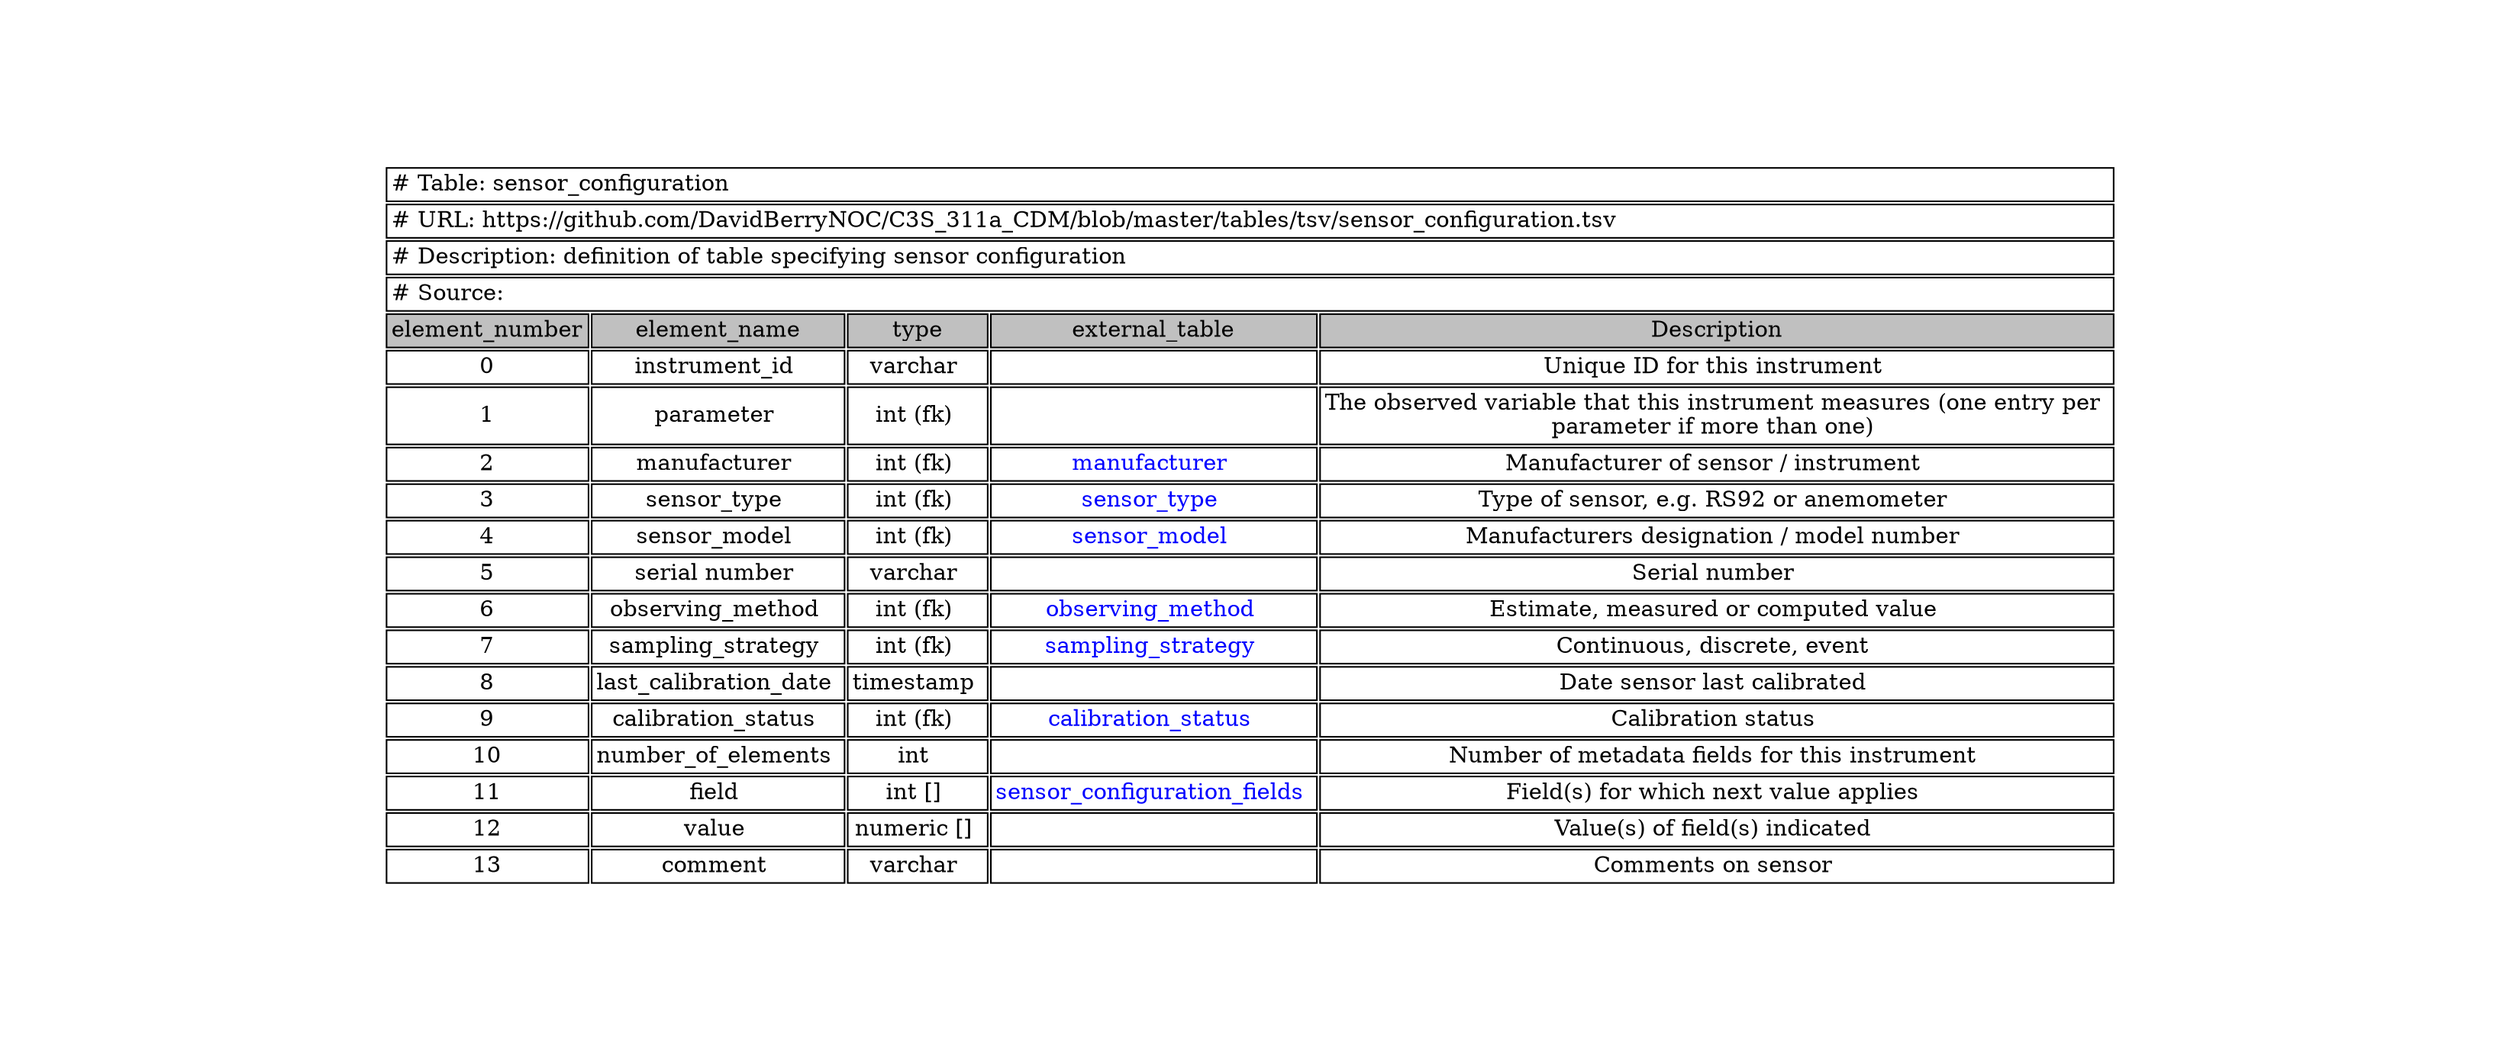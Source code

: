digraph sensor_configuration {
node [color=white]
sensor_configuration [label=<<TABLE BORDER="0" CELLBORDER="1" CELLSPACING="2" COLOR="BLACK">
<TR><TD COLSPAN="5" ALIGN="left" PORT="head"># Table: sensor_configuration</TD></TR>
<TR><TD COLSPAN="5" ALIGN="left"># URL: https://github.com/DavidBerryNOC/C3S_311a_CDM/blob/master/tables/tsv/sensor_configuration.tsv</TD></TR>
<TR><TD ALIGN="left" COLSPAN="5"># Description: definition of table specifying sensor configuration</TD></TR>
<TR><TD ALIGN="left" COLSPAN="5"># Source:</TD></TR>
<TR><TD BGCOLOR="GRAY">element_number</TD><TD BGCOLOR="GRAY">element_name</TD><TD BGCOLOR="GRAY">type</TD><TD BGCOLOR="GRAY">external_table</TD><TD BGCOLOR="GRAY">Description</TD></TR>
<TR><TD PORT="instrument_idL">0</TD><TD>instrument_id </TD><TD>varchar </TD><TD></TD><TD PORT="instrument_idR">Unique ID for this instrument </TD></TR>
<TR><TD PORT="parameterL">1</TD><TD>parameter </TD><TD>int (fk) </TD><TD></TD><TD PORT="parameterR">The observed variable that this instrument measures (one entry per <BR/>parameter if more than one) </TD></TR>
<TR><TD PORT="manufacturerL">2</TD><TD>manufacturer </TD><TD>int (fk) </TD><TD HREF="https://github.com/DavidBerryNOC/C3S_311a_CDM/blob/master/tables/tsv/manufacturer.tsv"><FONT color="blue">manufacturer </FONT></TD><TD PORT="manufacturerR">Manufacturer of sensor / instrument </TD></TR>
<TR><TD PORT="sensor_typeL">3</TD><TD>sensor_type </TD><TD>int (fk) </TD><TD HREF="https://github.com/DavidBerryNOC/C3S_311a_CDM/blob/master/tables/tsv/sensor_type.tsv"><FONT color="blue">sensor_type </FONT></TD><TD PORT="sensor_typeR">Type of sensor, e.g. RS92 or anemometer </TD></TR>
<TR><TD PORT="sensor_modelL">4</TD><TD>sensor_model </TD><TD>int (fk) </TD><TD HREF="https://github.com/DavidBerryNOC/C3S_311a_CDM/blob/master/tables/tsv/sensor_model.tsv"><FONT color="blue">sensor_model </FONT></TD><TD PORT="sensor_modelR">Manufacturers designation / model number </TD></TR>
<TR><TD PORT="serial numberL">5</TD><TD>serial number </TD><TD>varchar </TD><TD></TD><TD PORT="serial numberR">Serial number </TD></TR>
<TR><TD PORT="observing_methodL">6</TD><TD>observing_method </TD><TD>int (fk) </TD><TD HREF="https://github.com/DavidBerryNOC/C3S_311a_CDM/blob/master/tables/tsv/observing_method.tsv"><FONT color="blue">observing_method </FONT></TD><TD PORT="observing_methodR">Estimate, measured or computed value </TD></TR>
<TR><TD PORT="sampling_strategyL">7</TD><TD>sampling_strategy </TD><TD>int (fk) </TD><TD HREF="https://github.com/DavidBerryNOC/C3S_311a_CDM/blob/master/tables/tsv/sampling_strategy.tsv"><FONT color="blue">sampling_strategy </FONT></TD><TD PORT="sampling_strategyR">Continuous, discrete, event </TD></TR>
<TR><TD PORT="last_calibration_dateL">8</TD><TD>last_calibration_date </TD><TD>timestamp </TD><TD></TD><TD PORT="last_calibration_dateR">Date sensor last calibrated </TD></TR>
<TR><TD PORT="calibration_statusL">9</TD><TD>calibration_status </TD><TD>int (fk) </TD><TD HREF="https://github.com/DavidBerryNOC/C3S_311a_CDM/blob/master/tables/tsv/calibration_status.tsv"><FONT color="blue">calibration_status </FONT></TD><TD PORT="calibration_statusR">Calibration status </TD></TR>
<TR><TD PORT="number_of_elementsL">10</TD><TD>number_of_elements </TD><TD>int </TD><TD></TD><TD PORT="number_of_elementsR">Number of metadata fields for this instrument </TD></TR>
<TR><TD PORT="fieldL">11</TD><TD>field </TD><TD>int [] </TD><TD HREF="https://github.com/DavidBerryNOC/C3S_311a_CDM/blob/master/tables/tsv/sensor_configuration_fields.tsv"><FONT color="blue">sensor_configuration_fields </FONT></TD><TD PORT="fieldR">Field(s) for which next value applies </TD></TR>
<TR><TD PORT="valueL">12</TD><TD>value </TD><TD>numeric [] </TD><TD></TD><TD PORT="valueR">Value(s) of field(s) indicated </TD></TR>
<TR><TD PORT="commentL">13</TD><TD>comment </TD><TD>varchar </TD><TD></TD><TD PORT="commentR">Comments on sensor </TD></TR>
</TABLE>>];
}
